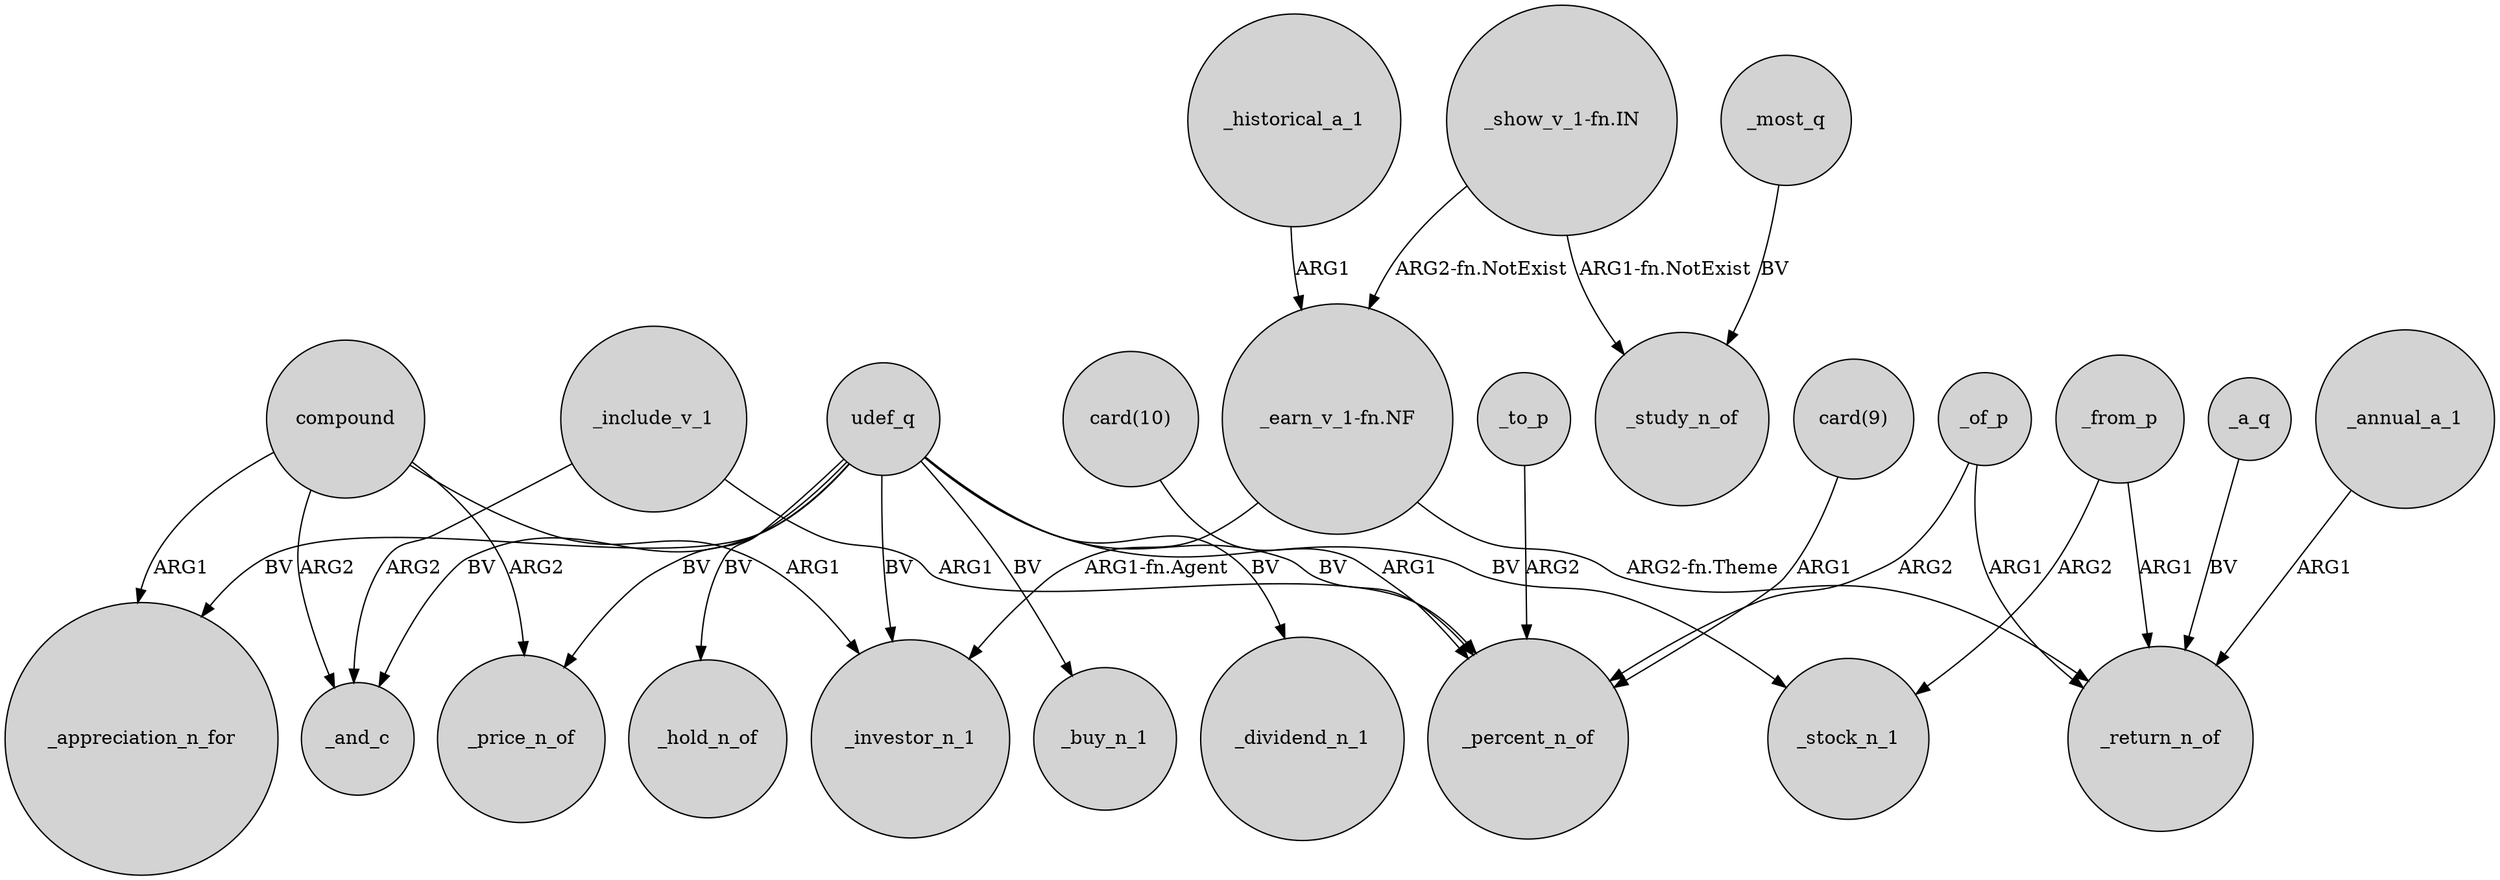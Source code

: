 digraph {
	node [shape=circle style=filled]
	_include_v_1 -> _and_c [label=ARG2]
	_include_v_1 -> _percent_n_of [label=ARG1]
	"card(9)" -> _percent_n_of [label=ARG1]
	compound -> _price_n_of [label=ARG2]
	udef_q -> _price_n_of [label=BV]
	"_show_v_1-fn.IN" -> "_earn_v_1-fn.NF" [label="ARG2-fn.NotExist"]
	udef_q -> _investor_n_1 [label=BV]
	"_earn_v_1-fn.NF" -> _investor_n_1 [label="ARG1-fn.Agent"]
	_from_p -> _return_n_of [label=ARG1]
	udef_q -> _buy_n_1 [label=BV]
	"_earn_v_1-fn.NF" -> _return_n_of [label="ARG2-fn.Theme"]
	_from_p -> _stock_n_1 [label=ARG2]
	_a_q -> _return_n_of [label=BV]
	udef_q -> _appreciation_n_for [label=BV]
	_historical_a_1 -> "_earn_v_1-fn.NF" [label=ARG1]
	_of_p -> _percent_n_of [label=ARG2]
	_most_q -> _study_n_of [label=BV]
	"card(10)" -> _percent_n_of [label=ARG1]
	compound -> _and_c [label=ARG2]
	"_show_v_1-fn.IN" -> _study_n_of [label="ARG1-fn.NotExist"]
	udef_q -> _stock_n_1 [label=BV]
	compound -> _investor_n_1 [label=ARG1]
	_to_p -> _percent_n_of [label=ARG2]
	compound -> _appreciation_n_for [label=ARG1]
	udef_q -> _percent_n_of [label=BV]
	udef_q -> _dividend_n_1 [label=BV]
	_of_p -> _return_n_of [label=ARG1]
	udef_q -> _and_c [label=BV]
	_annual_a_1 -> _return_n_of [label=ARG1]
	udef_q -> _hold_n_of [label=BV]
}

